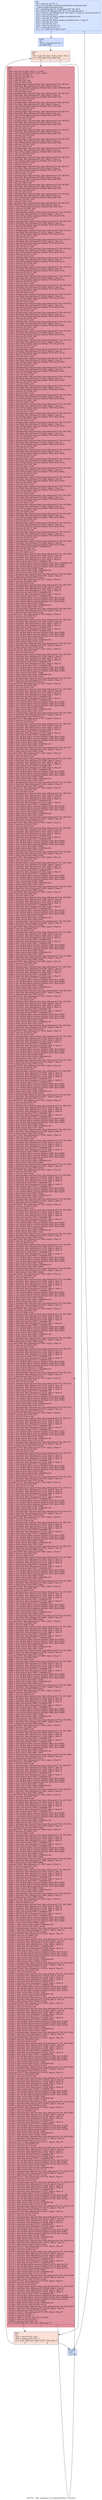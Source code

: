 digraph "CFG for '_Z26__diagonal_tr_bl_aggregatePfS_ii' function" {
	label="CFG for '_Z26__diagonal_tr_bl_aggregatePfS_ii' function";

	Node0x5f86410 [shape=record,color="#3d50c3ff", style=filled, fillcolor="#a1c0ff70",label="{%4:\l  %5 = add nsw i32 %3, -2\l  %6 = tail call align 4 dereferenceable(64) i8 addrspace(4)*\l... @llvm.amdgcn.dispatch.ptr()\l  %7 = getelementptr i8, i8 addrspace(4)* %6, i64 4\l  %8 = bitcast i8 addrspace(4)* %7 to i16 addrspace(4)*\l  %9 = load i16, i16 addrspace(4)* %8, align 4, !range !4, !invariant.load !5\l  %10 = zext i16 %9 to i32\l  %11 = tail call i32 @llvm.amdgcn.workgroup.id.x()\l  %12 = mul i32 %11, %10\l  %13 = tail call i32 @llvm.amdgcn.workitem.id.x(), !range !6\l  %14 = add i32 %13, %12\l  %15 = sub i32 %5, %14\l  %16 = mul nsw i32 %3, %2\l  %17 = icmp sgt i32 %15, -1\l  br i1 %17, label %18, label %1207\l|{<s0>T|<s1>F}}"];
	Node0x5f86410:s0 -> Node0x5f885d0;
	Node0x5f86410:s1 -> Node0x5f88660;
	Node0x5f885d0 [shape=record,color="#3d50c3ff", style=filled, fillcolor="#8fb1fe70",label="{%18:\l18:                                               \l  %19 = icmp sgt i32 %2, 1\l  br label %20\l}"];
	Node0x5f885d0 -> Node0x5f88860;
	Node0x5f88860 [shape=record,color="#3d50c3ff", style=filled, fillcolor="#f7b99e70",label="{%20:\l20:                                               \l  %21 = phi i32 [ %15, %18 ], [ %23, %22 ]\l  br i1 %19, label %25, label %22\l|{<s0>T|<s1>F}}"];
	Node0x5f88860:s0 -> Node0x5f88a90;
	Node0x5f88860:s1 -> Node0x5f88950;
	Node0x5f88950 [shape=record,color="#3d50c3ff", style=filled, fillcolor="#f7b99e70",label="{%22:\l22:                                               \l  %23 = sub i32 %21, %10\l  %24 = icmp sgt i32 %23, -1\l  br i1 %24, label %20, label %1207, !llvm.loop !7\l|{<s0>T|<s1>F}}"];
	Node0x5f88950:s0 -> Node0x5f88860;
	Node0x5f88950:s1 -> Node0x5f88660;
	Node0x5f88a90 [shape=record,color="#b70d28ff", style=filled, fillcolor="#b70d2870",label="{%25:\l25:                                               \l  %26 = phi i32 [ %1205, %25 ], [ 1, %20 ]\l  %27 = phi i32 [ %1204, %25 ], [ %21, %20 ]\l  %28 = add nsw i32 %26, -1\l  %29 = mul nsw i32 %28, %3\l  %30 = add i32 %27, 1\l  %31 = add i32 %30, %29\l  %32 = sext i32 %31 to i64\l  %33 = getelementptr inbounds float, float addrspace(1)* %0, i64 %32\l  %34 = load float, float addrspace(1)* %33, align 4, !tbaa !9\l  %35 = tail call float @llvm.minnum.f32(float %34, float 1.000000e+08)\l  %36 = add nsw i32 %31, %16\l  %37 = sext i32 %36 to i64\l  %38 = getelementptr inbounds float, float addrspace(1)* %0, i64 %37\l  %39 = load float, float addrspace(1)* %38, align 4, !tbaa !9\l  %40 = tail call float @llvm.minnum.f32(float %39, float %35)\l  %41 = add nsw i32 %36, %16\l  %42 = sext i32 %41 to i64\l  %43 = getelementptr inbounds float, float addrspace(1)* %0, i64 %42\l  %44 = load float, float addrspace(1)* %43, align 4, !tbaa !9\l  %45 = tail call float @llvm.minnum.f32(float %44, float %40)\l  %46 = add nsw i32 %41, %16\l  %47 = sext i32 %46 to i64\l  %48 = getelementptr inbounds float, float addrspace(1)* %0, i64 %47\l  %49 = load float, float addrspace(1)* %48, align 4, !tbaa !9\l  %50 = tail call float @llvm.minnum.f32(float %49, float %45)\l  %51 = add nsw i32 %46, %16\l  %52 = sext i32 %51 to i64\l  %53 = getelementptr inbounds float, float addrspace(1)* %0, i64 %52\l  %54 = load float, float addrspace(1)* %53, align 4, !tbaa !9\l  %55 = tail call float @llvm.minnum.f32(float %54, float %50)\l  %56 = add nsw i32 %51, %16\l  %57 = sext i32 %56 to i64\l  %58 = getelementptr inbounds float, float addrspace(1)* %0, i64 %57\l  %59 = load float, float addrspace(1)* %58, align 4, !tbaa !9\l  %60 = tail call float @llvm.minnum.f32(float %59, float %55)\l  %61 = add nsw i32 %56, %16\l  %62 = sext i32 %61 to i64\l  %63 = getelementptr inbounds float, float addrspace(1)* %0, i64 %62\l  %64 = load float, float addrspace(1)* %63, align 4, !tbaa !9\l  %65 = tail call float @llvm.minnum.f32(float %64, float %60)\l  %66 = add nsw i32 %61, %16\l  %67 = sext i32 %66 to i64\l  %68 = getelementptr inbounds float, float addrspace(1)* %0, i64 %67\l  %69 = load float, float addrspace(1)* %68, align 4, !tbaa !9\l  %70 = tail call float @llvm.minnum.f32(float %69, float %65)\l  %71 = add nsw i32 %66, %16\l  %72 = sext i32 %71 to i64\l  %73 = getelementptr inbounds float, float addrspace(1)* %0, i64 %72\l  %74 = load float, float addrspace(1)* %73, align 4, !tbaa !9\l  %75 = tail call float @llvm.minnum.f32(float %74, float %70)\l  %76 = add nsw i32 %71, %16\l  %77 = sext i32 %76 to i64\l  %78 = getelementptr inbounds float, float addrspace(1)* %0, i64 %77\l  %79 = load float, float addrspace(1)* %78, align 4, !tbaa !9\l  %80 = tail call float @llvm.minnum.f32(float %79, float %75)\l  %81 = add nsw i32 %76, %16\l  %82 = sext i32 %81 to i64\l  %83 = getelementptr inbounds float, float addrspace(1)* %0, i64 %82\l  %84 = load float, float addrspace(1)* %83, align 4, !tbaa !9\l  %85 = tail call float @llvm.minnum.f32(float %84, float %80)\l  %86 = add nsw i32 %81, %16\l  %87 = sext i32 %86 to i64\l  %88 = getelementptr inbounds float, float addrspace(1)* %0, i64 %87\l  %89 = load float, float addrspace(1)* %88, align 4, !tbaa !9\l  %90 = tail call float @llvm.minnum.f32(float %89, float %85)\l  %91 = add nsw i32 %86, %16\l  %92 = sext i32 %91 to i64\l  %93 = getelementptr inbounds float, float addrspace(1)* %0, i64 %92\l  %94 = load float, float addrspace(1)* %93, align 4, !tbaa !9\l  %95 = tail call float @llvm.minnum.f32(float %94, float %90)\l  %96 = add nsw i32 %91, %16\l  %97 = sext i32 %96 to i64\l  %98 = getelementptr inbounds float, float addrspace(1)* %0, i64 %97\l  %99 = load float, float addrspace(1)* %98, align 4, !tbaa !9\l  %100 = tail call float @llvm.minnum.f32(float %99, float %95)\l  %101 = add nsw i32 %96, %16\l  %102 = sext i32 %101 to i64\l  %103 = getelementptr inbounds float, float addrspace(1)* %0, i64 %102\l  %104 = load float, float addrspace(1)* %103, align 4, !tbaa !9\l  %105 = tail call float @llvm.minnum.f32(float %104, float %100)\l  %106 = add nsw i32 %101, %16\l  %107 = sext i32 %106 to i64\l  %108 = getelementptr inbounds float, float addrspace(1)* %0, i64 %107\l  %109 = load float, float addrspace(1)* %108, align 4, !tbaa !9\l  %110 = tail call float @llvm.minnum.f32(float %109, float %105)\l  %111 = add nsw i32 %106, %16\l  %112 = sext i32 %111 to i64\l  %113 = getelementptr inbounds float, float addrspace(1)* %0, i64 %112\l  %114 = load float, float addrspace(1)* %113, align 4, !tbaa !9\l  %115 = tail call float @llvm.minnum.f32(float %114, float %110)\l  %116 = add nsw i32 %111, %16\l  %117 = sext i32 %116 to i64\l  %118 = getelementptr inbounds float, float addrspace(1)* %0, i64 %117\l  %119 = load float, float addrspace(1)* %118, align 4, !tbaa !9\l  %120 = tail call float @llvm.minnum.f32(float %119, float %115)\l  %121 = add nsw i32 %116, %16\l  %122 = sext i32 %121 to i64\l  %123 = getelementptr inbounds float, float addrspace(1)* %0, i64 %122\l  %124 = load float, float addrspace(1)* %123, align 4, !tbaa !9\l  %125 = tail call float @llvm.minnum.f32(float %124, float %120)\l  %126 = add nsw i32 %121, %16\l  %127 = sext i32 %126 to i64\l  %128 = getelementptr inbounds float, float addrspace(1)* %0, i64 %127\l  %129 = load float, float addrspace(1)* %128, align 4, !tbaa !9\l  %130 = tail call float @llvm.minnum.f32(float %129, float %125)\l  %131 = add nsw i32 %126, %16\l  %132 = sext i32 %131 to i64\l  %133 = getelementptr inbounds float, float addrspace(1)* %0, i64 %132\l  %134 = load float, float addrspace(1)* %133, align 4, !tbaa !9\l  %135 = tail call float @llvm.minnum.f32(float %134, float %130)\l  %136 = add nsw i32 %131, %16\l  %137 = sext i32 %136 to i64\l  %138 = getelementptr inbounds float, float addrspace(1)* %0, i64 %137\l  %139 = load float, float addrspace(1)* %138, align 4, !tbaa !9\l  %140 = tail call float @llvm.minnum.f32(float %139, float %135)\l  %141 = add nsw i32 %136, %16\l  %142 = sext i32 %141 to i64\l  %143 = getelementptr inbounds float, float addrspace(1)* %0, i64 %142\l  %144 = load float, float addrspace(1)* %143, align 4, !tbaa !9\l  %145 = tail call float @llvm.minnum.f32(float %144, float %140)\l  %146 = add nsw i32 %141, %16\l  %147 = sext i32 %146 to i64\l  %148 = getelementptr inbounds float, float addrspace(1)* %0, i64 %147\l  %149 = load float, float addrspace(1)* %148, align 4, !tbaa !9\l  %150 = tail call float @llvm.minnum.f32(float %149, float %145)\l  %151 = add nsw i32 %146, %16\l  %152 = sext i32 %151 to i64\l  %153 = getelementptr inbounds float, float addrspace(1)* %0, i64 %152\l  %154 = load float, float addrspace(1)* %153, align 4, !tbaa !9\l  %155 = tail call float @llvm.minnum.f32(float %154, float %150)\l  %156 = add nsw i32 %151, %16\l  %157 = sext i32 %156 to i64\l  %158 = getelementptr inbounds float, float addrspace(1)* %0, i64 %157\l  %159 = load float, float addrspace(1)* %158, align 4, !tbaa !9\l  %160 = tail call float @llvm.minnum.f32(float %159, float %155)\l  %161 = add nsw i32 %156, %16\l  %162 = sext i32 %161 to i64\l  %163 = getelementptr inbounds float, float addrspace(1)* %0, i64 %162\l  %164 = load float, float addrspace(1)* %163, align 4, !tbaa !9\l  %165 = tail call float @llvm.minnum.f32(float %164, float %160)\l  %166 = add nsw i32 %161, %16\l  %167 = sext i32 %166 to i64\l  %168 = getelementptr inbounds float, float addrspace(1)* %0, i64 %167\l  %169 = load float, float addrspace(1)* %168, align 4, !tbaa !9\l  %170 = tail call float @llvm.minnum.f32(float %169, float %165)\l  %171 = add nsw i32 %166, %16\l  %172 = sext i32 %171 to i64\l  %173 = getelementptr inbounds float, float addrspace(1)* %0, i64 %172\l  %174 = load float, float addrspace(1)* %173, align 4, !tbaa !9\l  %175 = tail call float @llvm.minnum.f32(float %174, float %170)\l  %176 = add nsw i32 %171, %16\l  %177 = sext i32 %176 to i64\l  %178 = getelementptr inbounds float, float addrspace(1)* %0, i64 %177\l  %179 = load float, float addrspace(1)* %178, align 4, !tbaa !9\l  %180 = tail call float @llvm.minnum.f32(float %179, float %175)\l  %181 = add nsw i32 %176, %16\l  %182 = sext i32 %181 to i64\l  %183 = getelementptr inbounds float, float addrspace(1)* %0, i64 %182\l  %184 = load float, float addrspace(1)* %183, align 4, !tbaa !9\l  %185 = tail call float @llvm.minnum.f32(float %184, float %180)\l  %186 = add nsw i32 %181, %16\l  %187 = sext i32 %186 to i64\l  %188 = getelementptr inbounds float, float addrspace(1)* %0, i64 %187\l  %189 = load float, float addrspace(1)* %188, align 4, !tbaa !9\l  %190 = tail call float @llvm.minnum.f32(float %189, float %185)\l  %191 = add nsw i32 %186, %16\l  %192 = sext i32 %191 to i64\l  %193 = getelementptr inbounds float, float addrspace(1)* %0, i64 %192\l  %194 = load float, float addrspace(1)* %193, align 4, !tbaa !9\l  %195 = tail call float @llvm.minnum.f32(float %194, float %190)\l  %196 = add nsw i32 %191, %16\l  %197 = sext i32 %196 to i64\l  %198 = getelementptr inbounds float, float addrspace(1)* %0, i64 %197\l  %199 = load float, float addrspace(1)* %198, align 4, !tbaa !9\l  %200 = tail call float @llvm.minnum.f32(float %199, float %195)\l  %201 = add nsw i32 %196, %16\l  %202 = sext i32 %201 to i64\l  %203 = getelementptr inbounds float, float addrspace(1)* %0, i64 %202\l  %204 = load float, float addrspace(1)* %203, align 4, !tbaa !9\l  %205 = tail call float @llvm.minnum.f32(float %204, float %200)\l  %206 = add nsw i32 %201, %16\l  %207 = sext i32 %206 to i64\l  %208 = getelementptr inbounds float, float addrspace(1)* %0, i64 %207\l  %209 = load float, float addrspace(1)* %208, align 4, !tbaa !9\l  %210 = tail call float @llvm.minnum.f32(float %209, float %205)\l  %211 = add nsw i32 %206, %16\l  %212 = sext i32 %211 to i64\l  %213 = getelementptr inbounds float, float addrspace(1)* %0, i64 %212\l  %214 = load float, float addrspace(1)* %213, align 4, !tbaa !9\l  %215 = tail call float @llvm.minnum.f32(float %214, float %210)\l  %216 = add nsw i32 %211, %16\l  %217 = sext i32 %216 to i64\l  %218 = getelementptr inbounds float, float addrspace(1)* %0, i64 %217\l  %219 = load float, float addrspace(1)* %218, align 4, !tbaa !9\l  %220 = tail call float @llvm.minnum.f32(float %219, float %215)\l  %221 = add nsw i32 %216, %16\l  %222 = sext i32 %221 to i64\l  %223 = getelementptr inbounds float, float addrspace(1)* %0, i64 %222\l  %224 = load float, float addrspace(1)* %223, align 4, !tbaa !9\l  %225 = tail call float @llvm.minnum.f32(float %224, float %220)\l  %226 = add nsw i32 %221, %16\l  %227 = sext i32 %226 to i64\l  %228 = getelementptr inbounds float, float addrspace(1)* %0, i64 %227\l  %229 = load float, float addrspace(1)* %228, align 4, !tbaa !9\l  %230 = tail call float @llvm.minnum.f32(float %229, float %225)\l  %231 = add nsw i32 %226, %16\l  %232 = sext i32 %231 to i64\l  %233 = getelementptr inbounds float, float addrspace(1)* %0, i64 %232\l  %234 = load float, float addrspace(1)* %233, align 4, !tbaa !9\l  %235 = tail call float @llvm.minnum.f32(float %234, float %230)\l  %236 = add nsw i32 %231, %16\l  %237 = sext i32 %236 to i64\l  %238 = getelementptr inbounds float, float addrspace(1)* %0, i64 %237\l  %239 = load float, float addrspace(1)* %238, align 4, !tbaa !9\l  %240 = tail call float @llvm.minnum.f32(float %239, float %235)\l  %241 = add nsw i32 %236, %16\l  %242 = sext i32 %241 to i64\l  %243 = getelementptr inbounds float, float addrspace(1)* %0, i64 %242\l  %244 = load float, float addrspace(1)* %243, align 4, !tbaa !9\l  %245 = tail call float @llvm.minnum.f32(float %244, float %240)\l  %246 = add nsw i32 %241, %16\l  %247 = sext i32 %246 to i64\l  %248 = getelementptr inbounds float, float addrspace(1)* %0, i64 %247\l  %249 = load float, float addrspace(1)* %248, align 4, !tbaa !9\l  %250 = tail call float @llvm.minnum.f32(float %249, float %245)\l  %251 = add nsw i32 %246, %16\l  %252 = sext i32 %251 to i64\l  %253 = getelementptr inbounds float, float addrspace(1)* %0, i64 %252\l  %254 = load float, float addrspace(1)* %253, align 4, !tbaa !9\l  %255 = tail call float @llvm.minnum.f32(float %254, float %250)\l  %256 = add nsw i32 %251, %16\l  %257 = sext i32 %256 to i64\l  %258 = getelementptr inbounds float, float addrspace(1)* %0, i64 %257\l  %259 = load float, float addrspace(1)* %258, align 4, !tbaa !9\l  %260 = tail call float @llvm.minnum.f32(float %259, float %255)\l  %261 = add nsw i32 %256, %16\l  %262 = sext i32 %261 to i64\l  %263 = getelementptr inbounds float, float addrspace(1)* %0, i64 %262\l  %264 = load float, float addrspace(1)* %263, align 4, !tbaa !9\l  %265 = tail call float @llvm.minnum.f32(float %264, float %260)\l  %266 = add nsw i32 %261, %16\l  %267 = sext i32 %266 to i64\l  %268 = getelementptr inbounds float, float addrspace(1)* %0, i64 %267\l  %269 = load float, float addrspace(1)* %268, align 4, !tbaa !9\l  %270 = tail call float @llvm.minnum.f32(float %269, float %265)\l  %271 = add nsw i32 %266, %16\l  %272 = sext i32 %271 to i64\l  %273 = getelementptr inbounds float, float addrspace(1)* %0, i64 %272\l  %274 = load float, float addrspace(1)* %273, align 4, !tbaa !9\l  %275 = tail call float @llvm.minnum.f32(float %274, float %270)\l  %276 = add nsw i32 %271, %16\l  %277 = sext i32 %276 to i64\l  %278 = getelementptr inbounds float, float addrspace(1)* %0, i64 %277\l  %279 = load float, float addrspace(1)* %278, align 4, !tbaa !9\l  %280 = tail call float @llvm.minnum.f32(float %279, float %275)\l  %281 = add nsw i32 %276, %16\l  %282 = sext i32 %281 to i64\l  %283 = getelementptr inbounds float, float addrspace(1)* %0, i64 %282\l  %284 = load float, float addrspace(1)* %283, align 4, !tbaa !9\l  %285 = tail call float @llvm.minnum.f32(float %284, float %280)\l  %286 = fadd contract float %285, 9.000000e+04\l  %287 = mul nsw i32 %26, %3\l  %288 = add nsw i32 %287, %27\l  %289 = sext i32 %288 to i64\l  %290 = getelementptr inbounds float, float addrspace(1)* %1, i64 %289\l  %291 = load float, float addrspace(1)* %290, align 4, !tbaa !9\l  %292 = load float, float addrspace(1)* %33, align 4, !tbaa !9\l  %293 = load float, float addrspace(1)* %38, align 4, !tbaa !9\l  %294 = fadd contract float %293, 5.000000e+00\l  %295 = tail call float @llvm.minnum.f32(float %292, float 1.000000e+07)\l  %296 = tail call float @llvm.minnum.f32(float %294, float %286)\l  %297 = tail call float @llvm.minnum.f32(float %295, float %296)\l  %298 = fsub contract float %297, %286\l  %299 = fadd contract float %298, 9.000000e+04\l  %300 = fadd contract float %291, %299\l  %301 = getelementptr inbounds float, float addrspace(1)* %0, i64 %289\l  %302 = load float, float addrspace(1)* %301, align 4, !tbaa !9\l  %303 = fadd contract float %302, %300\l  store float %303, float addrspace(1)* %301, align 4, !tbaa !9\l  %304 = add nsw i32 %288, %16\l  %305 = sext i32 %304 to i64\l  %306 = getelementptr inbounds float, float addrspace(1)* %1, i64 %305\l  %307 = load float, float addrspace(1)* %306, align 4, !tbaa !9\l  %308 = load float, float addrspace(1)* %38, align 4, !tbaa !9\l  %309 = load float, float addrspace(1)* %33, align 4, !tbaa !9\l  %310 = fadd contract float %309, 5.000000e+00\l  %311 = load float, float addrspace(1)* %43, align 4, !tbaa !9\l  %312 = fadd contract float %311, 5.000000e+00\l  %313 = tail call float @llvm.minnum.f32(float %308, float %310)\l  %314 = tail call float @llvm.minnum.f32(float %312, float %286)\l  %315 = tail call float @llvm.minnum.f32(float %313, float %314)\l  %316 = fsub contract float %315, %286\l  %317 = fadd contract float %316, 9.000000e+04\l  %318 = fadd contract float %307, %317\l  %319 = getelementptr inbounds float, float addrspace(1)* %0, i64 %305\l  %320 = load float, float addrspace(1)* %319, align 4, !tbaa !9\l  %321 = fadd contract float %320, %318\l  store float %321, float addrspace(1)* %319, align 4, !tbaa !9\l  %322 = add nsw i32 %304, %16\l  %323 = sext i32 %322 to i64\l  %324 = getelementptr inbounds float, float addrspace(1)* %1, i64 %323\l  %325 = load float, float addrspace(1)* %324, align 4, !tbaa !9\l  %326 = load float, float addrspace(1)* %43, align 4, !tbaa !9\l  %327 = load float, float addrspace(1)* %38, align 4, !tbaa !9\l  %328 = fadd contract float %327, 5.000000e+00\l  %329 = load float, float addrspace(1)* %48, align 4, !tbaa !9\l  %330 = fadd contract float %329, 5.000000e+00\l  %331 = tail call float @llvm.minnum.f32(float %326, float %328)\l  %332 = tail call float @llvm.minnum.f32(float %330, float %286)\l  %333 = tail call float @llvm.minnum.f32(float %331, float %332)\l  %334 = fsub contract float %333, %286\l  %335 = fadd contract float %334, 9.000000e+04\l  %336 = fadd contract float %325, %335\l  %337 = getelementptr inbounds float, float addrspace(1)* %0, i64 %323\l  %338 = load float, float addrspace(1)* %337, align 4, !tbaa !9\l  %339 = fadd contract float %338, %336\l  store float %339, float addrspace(1)* %337, align 4, !tbaa !9\l  %340 = add nsw i32 %322, %16\l  %341 = sext i32 %340 to i64\l  %342 = getelementptr inbounds float, float addrspace(1)* %1, i64 %341\l  %343 = load float, float addrspace(1)* %342, align 4, !tbaa !9\l  %344 = load float, float addrspace(1)* %48, align 4, !tbaa !9\l  %345 = load float, float addrspace(1)* %43, align 4, !tbaa !9\l  %346 = fadd contract float %345, 5.000000e+00\l  %347 = load float, float addrspace(1)* %53, align 4, !tbaa !9\l  %348 = fadd contract float %347, 5.000000e+00\l  %349 = tail call float @llvm.minnum.f32(float %344, float %346)\l  %350 = tail call float @llvm.minnum.f32(float %348, float %286)\l  %351 = tail call float @llvm.minnum.f32(float %349, float %350)\l  %352 = fsub contract float %351, %286\l  %353 = fadd contract float %352, 9.000000e+04\l  %354 = fadd contract float %343, %353\l  %355 = getelementptr inbounds float, float addrspace(1)* %0, i64 %341\l  %356 = load float, float addrspace(1)* %355, align 4, !tbaa !9\l  %357 = fadd contract float %356, %354\l  store float %357, float addrspace(1)* %355, align 4, !tbaa !9\l  %358 = add nsw i32 %340, %16\l  %359 = sext i32 %358 to i64\l  %360 = getelementptr inbounds float, float addrspace(1)* %1, i64 %359\l  %361 = load float, float addrspace(1)* %360, align 4, !tbaa !9\l  %362 = load float, float addrspace(1)* %53, align 4, !tbaa !9\l  %363 = load float, float addrspace(1)* %48, align 4, !tbaa !9\l  %364 = fadd contract float %363, 5.000000e+00\l  %365 = load float, float addrspace(1)* %58, align 4, !tbaa !9\l  %366 = fadd contract float %365, 5.000000e+00\l  %367 = tail call float @llvm.minnum.f32(float %362, float %364)\l  %368 = tail call float @llvm.minnum.f32(float %366, float %286)\l  %369 = tail call float @llvm.minnum.f32(float %367, float %368)\l  %370 = fsub contract float %369, %286\l  %371 = fadd contract float %370, 9.000000e+04\l  %372 = fadd contract float %361, %371\l  %373 = getelementptr inbounds float, float addrspace(1)* %0, i64 %359\l  %374 = load float, float addrspace(1)* %373, align 4, !tbaa !9\l  %375 = fadd contract float %374, %372\l  store float %375, float addrspace(1)* %373, align 4, !tbaa !9\l  %376 = add nsw i32 %358, %16\l  %377 = sext i32 %376 to i64\l  %378 = getelementptr inbounds float, float addrspace(1)* %1, i64 %377\l  %379 = load float, float addrspace(1)* %378, align 4, !tbaa !9\l  %380 = load float, float addrspace(1)* %58, align 4, !tbaa !9\l  %381 = load float, float addrspace(1)* %53, align 4, !tbaa !9\l  %382 = fadd contract float %381, 5.000000e+00\l  %383 = load float, float addrspace(1)* %63, align 4, !tbaa !9\l  %384 = fadd contract float %383, 5.000000e+00\l  %385 = tail call float @llvm.minnum.f32(float %380, float %382)\l  %386 = tail call float @llvm.minnum.f32(float %384, float %286)\l  %387 = tail call float @llvm.minnum.f32(float %385, float %386)\l  %388 = fsub contract float %387, %286\l  %389 = fadd contract float %388, 9.000000e+04\l  %390 = fadd contract float %379, %389\l  %391 = getelementptr inbounds float, float addrspace(1)* %0, i64 %377\l  %392 = load float, float addrspace(1)* %391, align 4, !tbaa !9\l  %393 = fadd contract float %392, %390\l  store float %393, float addrspace(1)* %391, align 4, !tbaa !9\l  %394 = add nsw i32 %376, %16\l  %395 = sext i32 %394 to i64\l  %396 = getelementptr inbounds float, float addrspace(1)* %1, i64 %395\l  %397 = load float, float addrspace(1)* %396, align 4, !tbaa !9\l  %398 = load float, float addrspace(1)* %63, align 4, !tbaa !9\l  %399 = load float, float addrspace(1)* %58, align 4, !tbaa !9\l  %400 = fadd contract float %399, 5.000000e+00\l  %401 = load float, float addrspace(1)* %68, align 4, !tbaa !9\l  %402 = fadd contract float %401, 5.000000e+00\l  %403 = tail call float @llvm.minnum.f32(float %398, float %400)\l  %404 = tail call float @llvm.minnum.f32(float %402, float %286)\l  %405 = tail call float @llvm.minnum.f32(float %403, float %404)\l  %406 = fsub contract float %405, %286\l  %407 = fadd contract float %406, 9.000000e+04\l  %408 = fadd contract float %397, %407\l  %409 = getelementptr inbounds float, float addrspace(1)* %0, i64 %395\l  %410 = load float, float addrspace(1)* %409, align 4, !tbaa !9\l  %411 = fadd contract float %410, %408\l  store float %411, float addrspace(1)* %409, align 4, !tbaa !9\l  %412 = add nsw i32 %394, %16\l  %413 = sext i32 %412 to i64\l  %414 = getelementptr inbounds float, float addrspace(1)* %1, i64 %413\l  %415 = load float, float addrspace(1)* %414, align 4, !tbaa !9\l  %416 = load float, float addrspace(1)* %68, align 4, !tbaa !9\l  %417 = load float, float addrspace(1)* %63, align 4, !tbaa !9\l  %418 = fadd contract float %417, 5.000000e+00\l  %419 = load float, float addrspace(1)* %73, align 4, !tbaa !9\l  %420 = fadd contract float %419, 5.000000e+00\l  %421 = tail call float @llvm.minnum.f32(float %416, float %418)\l  %422 = tail call float @llvm.minnum.f32(float %420, float %286)\l  %423 = tail call float @llvm.minnum.f32(float %421, float %422)\l  %424 = fsub contract float %423, %286\l  %425 = fadd contract float %424, 9.000000e+04\l  %426 = fadd contract float %415, %425\l  %427 = getelementptr inbounds float, float addrspace(1)* %0, i64 %413\l  %428 = load float, float addrspace(1)* %427, align 4, !tbaa !9\l  %429 = fadd contract float %428, %426\l  store float %429, float addrspace(1)* %427, align 4, !tbaa !9\l  %430 = add nsw i32 %412, %16\l  %431 = sext i32 %430 to i64\l  %432 = getelementptr inbounds float, float addrspace(1)* %1, i64 %431\l  %433 = load float, float addrspace(1)* %432, align 4, !tbaa !9\l  %434 = load float, float addrspace(1)* %73, align 4, !tbaa !9\l  %435 = load float, float addrspace(1)* %68, align 4, !tbaa !9\l  %436 = fadd contract float %435, 5.000000e+00\l  %437 = load float, float addrspace(1)* %78, align 4, !tbaa !9\l  %438 = fadd contract float %437, 5.000000e+00\l  %439 = tail call float @llvm.minnum.f32(float %434, float %436)\l  %440 = tail call float @llvm.minnum.f32(float %438, float %286)\l  %441 = tail call float @llvm.minnum.f32(float %439, float %440)\l  %442 = fsub contract float %441, %286\l  %443 = fadd contract float %442, 9.000000e+04\l  %444 = fadd contract float %433, %443\l  %445 = getelementptr inbounds float, float addrspace(1)* %0, i64 %431\l  %446 = load float, float addrspace(1)* %445, align 4, !tbaa !9\l  %447 = fadd contract float %446, %444\l  store float %447, float addrspace(1)* %445, align 4, !tbaa !9\l  %448 = add nsw i32 %430, %16\l  %449 = sext i32 %448 to i64\l  %450 = getelementptr inbounds float, float addrspace(1)* %1, i64 %449\l  %451 = load float, float addrspace(1)* %450, align 4, !tbaa !9\l  %452 = load float, float addrspace(1)* %78, align 4, !tbaa !9\l  %453 = load float, float addrspace(1)* %73, align 4, !tbaa !9\l  %454 = fadd contract float %453, 5.000000e+00\l  %455 = load float, float addrspace(1)* %83, align 4, !tbaa !9\l  %456 = fadd contract float %455, 5.000000e+00\l  %457 = tail call float @llvm.minnum.f32(float %452, float %454)\l  %458 = tail call float @llvm.minnum.f32(float %456, float %286)\l  %459 = tail call float @llvm.minnum.f32(float %457, float %458)\l  %460 = fsub contract float %459, %286\l  %461 = fadd contract float %460, 9.000000e+04\l  %462 = fadd contract float %451, %461\l  %463 = getelementptr inbounds float, float addrspace(1)* %0, i64 %449\l  %464 = load float, float addrspace(1)* %463, align 4, !tbaa !9\l  %465 = fadd contract float %464, %462\l  store float %465, float addrspace(1)* %463, align 4, !tbaa !9\l  %466 = add nsw i32 %448, %16\l  %467 = sext i32 %466 to i64\l  %468 = getelementptr inbounds float, float addrspace(1)* %1, i64 %467\l  %469 = load float, float addrspace(1)* %468, align 4, !tbaa !9\l  %470 = load float, float addrspace(1)* %83, align 4, !tbaa !9\l  %471 = load float, float addrspace(1)* %78, align 4, !tbaa !9\l  %472 = fadd contract float %471, 5.000000e+00\l  %473 = load float, float addrspace(1)* %88, align 4, !tbaa !9\l  %474 = fadd contract float %473, 5.000000e+00\l  %475 = tail call float @llvm.minnum.f32(float %470, float %472)\l  %476 = tail call float @llvm.minnum.f32(float %474, float %286)\l  %477 = tail call float @llvm.minnum.f32(float %475, float %476)\l  %478 = fsub contract float %477, %286\l  %479 = fadd contract float %478, 9.000000e+04\l  %480 = fadd contract float %469, %479\l  %481 = getelementptr inbounds float, float addrspace(1)* %0, i64 %467\l  %482 = load float, float addrspace(1)* %481, align 4, !tbaa !9\l  %483 = fadd contract float %482, %480\l  store float %483, float addrspace(1)* %481, align 4, !tbaa !9\l  %484 = add nsw i32 %466, %16\l  %485 = sext i32 %484 to i64\l  %486 = getelementptr inbounds float, float addrspace(1)* %1, i64 %485\l  %487 = load float, float addrspace(1)* %486, align 4, !tbaa !9\l  %488 = load float, float addrspace(1)* %88, align 4, !tbaa !9\l  %489 = load float, float addrspace(1)* %83, align 4, !tbaa !9\l  %490 = fadd contract float %489, 5.000000e+00\l  %491 = load float, float addrspace(1)* %93, align 4, !tbaa !9\l  %492 = fadd contract float %491, 5.000000e+00\l  %493 = tail call float @llvm.minnum.f32(float %488, float %490)\l  %494 = tail call float @llvm.minnum.f32(float %492, float %286)\l  %495 = tail call float @llvm.minnum.f32(float %493, float %494)\l  %496 = fsub contract float %495, %286\l  %497 = fadd contract float %496, 9.000000e+04\l  %498 = fadd contract float %487, %497\l  %499 = getelementptr inbounds float, float addrspace(1)* %0, i64 %485\l  %500 = load float, float addrspace(1)* %499, align 4, !tbaa !9\l  %501 = fadd contract float %500, %498\l  store float %501, float addrspace(1)* %499, align 4, !tbaa !9\l  %502 = add nsw i32 %484, %16\l  %503 = sext i32 %502 to i64\l  %504 = getelementptr inbounds float, float addrspace(1)* %1, i64 %503\l  %505 = load float, float addrspace(1)* %504, align 4, !tbaa !9\l  %506 = load float, float addrspace(1)* %93, align 4, !tbaa !9\l  %507 = load float, float addrspace(1)* %88, align 4, !tbaa !9\l  %508 = fadd contract float %507, 5.000000e+00\l  %509 = load float, float addrspace(1)* %98, align 4, !tbaa !9\l  %510 = fadd contract float %509, 5.000000e+00\l  %511 = tail call float @llvm.minnum.f32(float %506, float %508)\l  %512 = tail call float @llvm.minnum.f32(float %510, float %286)\l  %513 = tail call float @llvm.minnum.f32(float %511, float %512)\l  %514 = fsub contract float %513, %286\l  %515 = fadd contract float %514, 9.000000e+04\l  %516 = fadd contract float %505, %515\l  %517 = getelementptr inbounds float, float addrspace(1)* %0, i64 %503\l  %518 = load float, float addrspace(1)* %517, align 4, !tbaa !9\l  %519 = fadd contract float %518, %516\l  store float %519, float addrspace(1)* %517, align 4, !tbaa !9\l  %520 = add nsw i32 %502, %16\l  %521 = sext i32 %520 to i64\l  %522 = getelementptr inbounds float, float addrspace(1)* %1, i64 %521\l  %523 = load float, float addrspace(1)* %522, align 4, !tbaa !9\l  %524 = load float, float addrspace(1)* %98, align 4, !tbaa !9\l  %525 = load float, float addrspace(1)* %93, align 4, !tbaa !9\l  %526 = fadd contract float %525, 5.000000e+00\l  %527 = load float, float addrspace(1)* %103, align 4, !tbaa !9\l  %528 = fadd contract float %527, 5.000000e+00\l  %529 = tail call float @llvm.minnum.f32(float %524, float %526)\l  %530 = tail call float @llvm.minnum.f32(float %528, float %286)\l  %531 = tail call float @llvm.minnum.f32(float %529, float %530)\l  %532 = fsub contract float %531, %286\l  %533 = fadd contract float %532, 9.000000e+04\l  %534 = fadd contract float %523, %533\l  %535 = getelementptr inbounds float, float addrspace(1)* %0, i64 %521\l  %536 = load float, float addrspace(1)* %535, align 4, !tbaa !9\l  %537 = fadd contract float %536, %534\l  store float %537, float addrspace(1)* %535, align 4, !tbaa !9\l  %538 = add nsw i32 %520, %16\l  %539 = sext i32 %538 to i64\l  %540 = getelementptr inbounds float, float addrspace(1)* %1, i64 %539\l  %541 = load float, float addrspace(1)* %540, align 4, !tbaa !9\l  %542 = load float, float addrspace(1)* %103, align 4, !tbaa !9\l  %543 = load float, float addrspace(1)* %98, align 4, !tbaa !9\l  %544 = fadd contract float %543, 5.000000e+00\l  %545 = load float, float addrspace(1)* %108, align 4, !tbaa !9\l  %546 = fadd contract float %545, 5.000000e+00\l  %547 = tail call float @llvm.minnum.f32(float %542, float %544)\l  %548 = tail call float @llvm.minnum.f32(float %546, float %286)\l  %549 = tail call float @llvm.minnum.f32(float %547, float %548)\l  %550 = fsub contract float %549, %286\l  %551 = fadd contract float %550, 9.000000e+04\l  %552 = fadd contract float %541, %551\l  %553 = getelementptr inbounds float, float addrspace(1)* %0, i64 %539\l  %554 = load float, float addrspace(1)* %553, align 4, !tbaa !9\l  %555 = fadd contract float %554, %552\l  store float %555, float addrspace(1)* %553, align 4, !tbaa !9\l  %556 = add nsw i32 %538, %16\l  %557 = sext i32 %556 to i64\l  %558 = getelementptr inbounds float, float addrspace(1)* %1, i64 %557\l  %559 = load float, float addrspace(1)* %558, align 4, !tbaa !9\l  %560 = load float, float addrspace(1)* %108, align 4, !tbaa !9\l  %561 = load float, float addrspace(1)* %103, align 4, !tbaa !9\l  %562 = fadd contract float %561, 5.000000e+00\l  %563 = load float, float addrspace(1)* %113, align 4, !tbaa !9\l  %564 = fadd contract float %563, 5.000000e+00\l  %565 = tail call float @llvm.minnum.f32(float %560, float %562)\l  %566 = tail call float @llvm.minnum.f32(float %564, float %286)\l  %567 = tail call float @llvm.minnum.f32(float %565, float %566)\l  %568 = fsub contract float %567, %286\l  %569 = fadd contract float %568, 9.000000e+04\l  %570 = fadd contract float %559, %569\l  %571 = getelementptr inbounds float, float addrspace(1)* %0, i64 %557\l  %572 = load float, float addrspace(1)* %571, align 4, !tbaa !9\l  %573 = fadd contract float %572, %570\l  store float %573, float addrspace(1)* %571, align 4, !tbaa !9\l  %574 = add nsw i32 %556, %16\l  %575 = sext i32 %574 to i64\l  %576 = getelementptr inbounds float, float addrspace(1)* %1, i64 %575\l  %577 = load float, float addrspace(1)* %576, align 4, !tbaa !9\l  %578 = load float, float addrspace(1)* %113, align 4, !tbaa !9\l  %579 = load float, float addrspace(1)* %108, align 4, !tbaa !9\l  %580 = fadd contract float %579, 5.000000e+00\l  %581 = load float, float addrspace(1)* %118, align 4, !tbaa !9\l  %582 = fadd contract float %581, 5.000000e+00\l  %583 = tail call float @llvm.minnum.f32(float %578, float %580)\l  %584 = tail call float @llvm.minnum.f32(float %582, float %286)\l  %585 = tail call float @llvm.minnum.f32(float %583, float %584)\l  %586 = fsub contract float %585, %286\l  %587 = fadd contract float %586, 9.000000e+04\l  %588 = fadd contract float %577, %587\l  %589 = getelementptr inbounds float, float addrspace(1)* %0, i64 %575\l  %590 = load float, float addrspace(1)* %589, align 4, !tbaa !9\l  %591 = fadd contract float %590, %588\l  store float %591, float addrspace(1)* %589, align 4, !tbaa !9\l  %592 = add nsw i32 %574, %16\l  %593 = sext i32 %592 to i64\l  %594 = getelementptr inbounds float, float addrspace(1)* %1, i64 %593\l  %595 = load float, float addrspace(1)* %594, align 4, !tbaa !9\l  %596 = load float, float addrspace(1)* %118, align 4, !tbaa !9\l  %597 = load float, float addrspace(1)* %113, align 4, !tbaa !9\l  %598 = fadd contract float %597, 5.000000e+00\l  %599 = load float, float addrspace(1)* %123, align 4, !tbaa !9\l  %600 = fadd contract float %599, 5.000000e+00\l  %601 = tail call float @llvm.minnum.f32(float %596, float %598)\l  %602 = tail call float @llvm.minnum.f32(float %600, float %286)\l  %603 = tail call float @llvm.minnum.f32(float %601, float %602)\l  %604 = fsub contract float %603, %286\l  %605 = fadd contract float %604, 9.000000e+04\l  %606 = fadd contract float %595, %605\l  %607 = getelementptr inbounds float, float addrspace(1)* %0, i64 %593\l  %608 = load float, float addrspace(1)* %607, align 4, !tbaa !9\l  %609 = fadd contract float %608, %606\l  store float %609, float addrspace(1)* %607, align 4, !tbaa !9\l  %610 = add nsw i32 %592, %16\l  %611 = sext i32 %610 to i64\l  %612 = getelementptr inbounds float, float addrspace(1)* %1, i64 %611\l  %613 = load float, float addrspace(1)* %612, align 4, !tbaa !9\l  %614 = load float, float addrspace(1)* %123, align 4, !tbaa !9\l  %615 = load float, float addrspace(1)* %118, align 4, !tbaa !9\l  %616 = fadd contract float %615, 5.000000e+00\l  %617 = load float, float addrspace(1)* %128, align 4, !tbaa !9\l  %618 = fadd contract float %617, 5.000000e+00\l  %619 = tail call float @llvm.minnum.f32(float %614, float %616)\l  %620 = tail call float @llvm.minnum.f32(float %618, float %286)\l  %621 = tail call float @llvm.minnum.f32(float %619, float %620)\l  %622 = fsub contract float %621, %286\l  %623 = fadd contract float %622, 9.000000e+04\l  %624 = fadd contract float %613, %623\l  %625 = getelementptr inbounds float, float addrspace(1)* %0, i64 %611\l  %626 = load float, float addrspace(1)* %625, align 4, !tbaa !9\l  %627 = fadd contract float %626, %624\l  store float %627, float addrspace(1)* %625, align 4, !tbaa !9\l  %628 = add nsw i32 %610, %16\l  %629 = sext i32 %628 to i64\l  %630 = getelementptr inbounds float, float addrspace(1)* %1, i64 %629\l  %631 = load float, float addrspace(1)* %630, align 4, !tbaa !9\l  %632 = load float, float addrspace(1)* %128, align 4, !tbaa !9\l  %633 = load float, float addrspace(1)* %123, align 4, !tbaa !9\l  %634 = fadd contract float %633, 5.000000e+00\l  %635 = load float, float addrspace(1)* %133, align 4, !tbaa !9\l  %636 = fadd contract float %635, 5.000000e+00\l  %637 = tail call float @llvm.minnum.f32(float %632, float %634)\l  %638 = tail call float @llvm.minnum.f32(float %636, float %286)\l  %639 = tail call float @llvm.minnum.f32(float %637, float %638)\l  %640 = fsub contract float %639, %286\l  %641 = fadd contract float %640, 9.000000e+04\l  %642 = fadd contract float %631, %641\l  %643 = getelementptr inbounds float, float addrspace(1)* %0, i64 %629\l  %644 = load float, float addrspace(1)* %643, align 4, !tbaa !9\l  %645 = fadd contract float %644, %642\l  store float %645, float addrspace(1)* %643, align 4, !tbaa !9\l  %646 = add nsw i32 %628, %16\l  %647 = sext i32 %646 to i64\l  %648 = getelementptr inbounds float, float addrspace(1)* %1, i64 %647\l  %649 = load float, float addrspace(1)* %648, align 4, !tbaa !9\l  %650 = load float, float addrspace(1)* %133, align 4, !tbaa !9\l  %651 = load float, float addrspace(1)* %128, align 4, !tbaa !9\l  %652 = fadd contract float %651, 5.000000e+00\l  %653 = load float, float addrspace(1)* %138, align 4, !tbaa !9\l  %654 = fadd contract float %653, 5.000000e+00\l  %655 = tail call float @llvm.minnum.f32(float %650, float %652)\l  %656 = tail call float @llvm.minnum.f32(float %654, float %286)\l  %657 = tail call float @llvm.minnum.f32(float %655, float %656)\l  %658 = fsub contract float %657, %286\l  %659 = fadd contract float %658, 9.000000e+04\l  %660 = fadd contract float %649, %659\l  %661 = getelementptr inbounds float, float addrspace(1)* %0, i64 %647\l  %662 = load float, float addrspace(1)* %661, align 4, !tbaa !9\l  %663 = fadd contract float %662, %660\l  store float %663, float addrspace(1)* %661, align 4, !tbaa !9\l  %664 = add nsw i32 %646, %16\l  %665 = sext i32 %664 to i64\l  %666 = getelementptr inbounds float, float addrspace(1)* %1, i64 %665\l  %667 = load float, float addrspace(1)* %666, align 4, !tbaa !9\l  %668 = load float, float addrspace(1)* %138, align 4, !tbaa !9\l  %669 = load float, float addrspace(1)* %133, align 4, !tbaa !9\l  %670 = fadd contract float %669, 5.000000e+00\l  %671 = load float, float addrspace(1)* %143, align 4, !tbaa !9\l  %672 = fadd contract float %671, 5.000000e+00\l  %673 = tail call float @llvm.minnum.f32(float %668, float %670)\l  %674 = tail call float @llvm.minnum.f32(float %672, float %286)\l  %675 = tail call float @llvm.minnum.f32(float %673, float %674)\l  %676 = fsub contract float %675, %286\l  %677 = fadd contract float %676, 9.000000e+04\l  %678 = fadd contract float %667, %677\l  %679 = getelementptr inbounds float, float addrspace(1)* %0, i64 %665\l  %680 = load float, float addrspace(1)* %679, align 4, !tbaa !9\l  %681 = fadd contract float %680, %678\l  store float %681, float addrspace(1)* %679, align 4, !tbaa !9\l  %682 = add nsw i32 %664, %16\l  %683 = sext i32 %682 to i64\l  %684 = getelementptr inbounds float, float addrspace(1)* %1, i64 %683\l  %685 = load float, float addrspace(1)* %684, align 4, !tbaa !9\l  %686 = load float, float addrspace(1)* %143, align 4, !tbaa !9\l  %687 = load float, float addrspace(1)* %138, align 4, !tbaa !9\l  %688 = fadd contract float %687, 5.000000e+00\l  %689 = load float, float addrspace(1)* %148, align 4, !tbaa !9\l  %690 = fadd contract float %689, 5.000000e+00\l  %691 = tail call float @llvm.minnum.f32(float %686, float %688)\l  %692 = tail call float @llvm.minnum.f32(float %690, float %286)\l  %693 = tail call float @llvm.minnum.f32(float %691, float %692)\l  %694 = fsub contract float %693, %286\l  %695 = fadd contract float %694, 9.000000e+04\l  %696 = fadd contract float %685, %695\l  %697 = getelementptr inbounds float, float addrspace(1)* %0, i64 %683\l  %698 = load float, float addrspace(1)* %697, align 4, !tbaa !9\l  %699 = fadd contract float %698, %696\l  store float %699, float addrspace(1)* %697, align 4, !tbaa !9\l  %700 = add nsw i32 %682, %16\l  %701 = sext i32 %700 to i64\l  %702 = getelementptr inbounds float, float addrspace(1)* %1, i64 %701\l  %703 = load float, float addrspace(1)* %702, align 4, !tbaa !9\l  %704 = load float, float addrspace(1)* %148, align 4, !tbaa !9\l  %705 = load float, float addrspace(1)* %143, align 4, !tbaa !9\l  %706 = fadd contract float %705, 5.000000e+00\l  %707 = load float, float addrspace(1)* %153, align 4, !tbaa !9\l  %708 = fadd contract float %707, 5.000000e+00\l  %709 = tail call float @llvm.minnum.f32(float %704, float %706)\l  %710 = tail call float @llvm.minnum.f32(float %708, float %286)\l  %711 = tail call float @llvm.minnum.f32(float %709, float %710)\l  %712 = fsub contract float %711, %286\l  %713 = fadd contract float %712, 9.000000e+04\l  %714 = fadd contract float %703, %713\l  %715 = getelementptr inbounds float, float addrspace(1)* %0, i64 %701\l  %716 = load float, float addrspace(1)* %715, align 4, !tbaa !9\l  %717 = fadd contract float %716, %714\l  store float %717, float addrspace(1)* %715, align 4, !tbaa !9\l  %718 = add nsw i32 %700, %16\l  %719 = sext i32 %718 to i64\l  %720 = getelementptr inbounds float, float addrspace(1)* %1, i64 %719\l  %721 = load float, float addrspace(1)* %720, align 4, !tbaa !9\l  %722 = load float, float addrspace(1)* %153, align 4, !tbaa !9\l  %723 = load float, float addrspace(1)* %148, align 4, !tbaa !9\l  %724 = fadd contract float %723, 5.000000e+00\l  %725 = load float, float addrspace(1)* %158, align 4, !tbaa !9\l  %726 = fadd contract float %725, 5.000000e+00\l  %727 = tail call float @llvm.minnum.f32(float %722, float %724)\l  %728 = tail call float @llvm.minnum.f32(float %726, float %286)\l  %729 = tail call float @llvm.minnum.f32(float %727, float %728)\l  %730 = fsub contract float %729, %286\l  %731 = fadd contract float %730, 9.000000e+04\l  %732 = fadd contract float %721, %731\l  %733 = getelementptr inbounds float, float addrspace(1)* %0, i64 %719\l  %734 = load float, float addrspace(1)* %733, align 4, !tbaa !9\l  %735 = fadd contract float %734, %732\l  store float %735, float addrspace(1)* %733, align 4, !tbaa !9\l  %736 = add nsw i32 %718, %16\l  %737 = sext i32 %736 to i64\l  %738 = getelementptr inbounds float, float addrspace(1)* %1, i64 %737\l  %739 = load float, float addrspace(1)* %738, align 4, !tbaa !9\l  %740 = load float, float addrspace(1)* %158, align 4, !tbaa !9\l  %741 = load float, float addrspace(1)* %153, align 4, !tbaa !9\l  %742 = fadd contract float %741, 5.000000e+00\l  %743 = load float, float addrspace(1)* %163, align 4, !tbaa !9\l  %744 = fadd contract float %743, 5.000000e+00\l  %745 = tail call float @llvm.minnum.f32(float %740, float %742)\l  %746 = tail call float @llvm.minnum.f32(float %744, float %286)\l  %747 = tail call float @llvm.minnum.f32(float %745, float %746)\l  %748 = fsub contract float %747, %286\l  %749 = fadd contract float %748, 9.000000e+04\l  %750 = fadd contract float %739, %749\l  %751 = getelementptr inbounds float, float addrspace(1)* %0, i64 %737\l  %752 = load float, float addrspace(1)* %751, align 4, !tbaa !9\l  %753 = fadd contract float %752, %750\l  store float %753, float addrspace(1)* %751, align 4, !tbaa !9\l  %754 = add nsw i32 %736, %16\l  %755 = sext i32 %754 to i64\l  %756 = getelementptr inbounds float, float addrspace(1)* %1, i64 %755\l  %757 = load float, float addrspace(1)* %756, align 4, !tbaa !9\l  %758 = load float, float addrspace(1)* %163, align 4, !tbaa !9\l  %759 = load float, float addrspace(1)* %158, align 4, !tbaa !9\l  %760 = fadd contract float %759, 5.000000e+00\l  %761 = load float, float addrspace(1)* %168, align 4, !tbaa !9\l  %762 = fadd contract float %761, 5.000000e+00\l  %763 = tail call float @llvm.minnum.f32(float %758, float %760)\l  %764 = tail call float @llvm.minnum.f32(float %762, float %286)\l  %765 = tail call float @llvm.minnum.f32(float %763, float %764)\l  %766 = fsub contract float %765, %286\l  %767 = fadd contract float %766, 9.000000e+04\l  %768 = fadd contract float %757, %767\l  %769 = getelementptr inbounds float, float addrspace(1)* %0, i64 %755\l  %770 = load float, float addrspace(1)* %769, align 4, !tbaa !9\l  %771 = fadd contract float %770, %768\l  store float %771, float addrspace(1)* %769, align 4, !tbaa !9\l  %772 = add nsw i32 %754, %16\l  %773 = sext i32 %772 to i64\l  %774 = getelementptr inbounds float, float addrspace(1)* %1, i64 %773\l  %775 = load float, float addrspace(1)* %774, align 4, !tbaa !9\l  %776 = load float, float addrspace(1)* %168, align 4, !tbaa !9\l  %777 = load float, float addrspace(1)* %163, align 4, !tbaa !9\l  %778 = fadd contract float %777, 5.000000e+00\l  %779 = load float, float addrspace(1)* %173, align 4, !tbaa !9\l  %780 = fadd contract float %779, 5.000000e+00\l  %781 = tail call float @llvm.minnum.f32(float %776, float %778)\l  %782 = tail call float @llvm.minnum.f32(float %780, float %286)\l  %783 = tail call float @llvm.minnum.f32(float %781, float %782)\l  %784 = fsub contract float %783, %286\l  %785 = fadd contract float %784, 9.000000e+04\l  %786 = fadd contract float %775, %785\l  %787 = getelementptr inbounds float, float addrspace(1)* %0, i64 %773\l  %788 = load float, float addrspace(1)* %787, align 4, !tbaa !9\l  %789 = fadd contract float %788, %786\l  store float %789, float addrspace(1)* %787, align 4, !tbaa !9\l  %790 = add nsw i32 %772, %16\l  %791 = sext i32 %790 to i64\l  %792 = getelementptr inbounds float, float addrspace(1)* %1, i64 %791\l  %793 = load float, float addrspace(1)* %792, align 4, !tbaa !9\l  %794 = load float, float addrspace(1)* %173, align 4, !tbaa !9\l  %795 = load float, float addrspace(1)* %168, align 4, !tbaa !9\l  %796 = fadd contract float %795, 5.000000e+00\l  %797 = load float, float addrspace(1)* %178, align 4, !tbaa !9\l  %798 = fadd contract float %797, 5.000000e+00\l  %799 = tail call float @llvm.minnum.f32(float %794, float %796)\l  %800 = tail call float @llvm.minnum.f32(float %798, float %286)\l  %801 = tail call float @llvm.minnum.f32(float %799, float %800)\l  %802 = fsub contract float %801, %286\l  %803 = fadd contract float %802, 9.000000e+04\l  %804 = fadd contract float %793, %803\l  %805 = getelementptr inbounds float, float addrspace(1)* %0, i64 %791\l  %806 = load float, float addrspace(1)* %805, align 4, !tbaa !9\l  %807 = fadd contract float %806, %804\l  store float %807, float addrspace(1)* %805, align 4, !tbaa !9\l  %808 = add nsw i32 %790, %16\l  %809 = sext i32 %808 to i64\l  %810 = getelementptr inbounds float, float addrspace(1)* %1, i64 %809\l  %811 = load float, float addrspace(1)* %810, align 4, !tbaa !9\l  %812 = load float, float addrspace(1)* %178, align 4, !tbaa !9\l  %813 = load float, float addrspace(1)* %173, align 4, !tbaa !9\l  %814 = fadd contract float %813, 5.000000e+00\l  %815 = load float, float addrspace(1)* %183, align 4, !tbaa !9\l  %816 = fadd contract float %815, 5.000000e+00\l  %817 = tail call float @llvm.minnum.f32(float %812, float %814)\l  %818 = tail call float @llvm.minnum.f32(float %816, float %286)\l  %819 = tail call float @llvm.minnum.f32(float %817, float %818)\l  %820 = fsub contract float %819, %286\l  %821 = fadd contract float %820, 9.000000e+04\l  %822 = fadd contract float %811, %821\l  %823 = getelementptr inbounds float, float addrspace(1)* %0, i64 %809\l  %824 = load float, float addrspace(1)* %823, align 4, !tbaa !9\l  %825 = fadd contract float %824, %822\l  store float %825, float addrspace(1)* %823, align 4, !tbaa !9\l  %826 = add nsw i32 %808, %16\l  %827 = sext i32 %826 to i64\l  %828 = getelementptr inbounds float, float addrspace(1)* %1, i64 %827\l  %829 = load float, float addrspace(1)* %828, align 4, !tbaa !9\l  %830 = load float, float addrspace(1)* %183, align 4, !tbaa !9\l  %831 = load float, float addrspace(1)* %178, align 4, !tbaa !9\l  %832 = fadd contract float %831, 5.000000e+00\l  %833 = load float, float addrspace(1)* %188, align 4, !tbaa !9\l  %834 = fadd contract float %833, 5.000000e+00\l  %835 = tail call float @llvm.minnum.f32(float %830, float %832)\l  %836 = tail call float @llvm.minnum.f32(float %834, float %286)\l  %837 = tail call float @llvm.minnum.f32(float %835, float %836)\l  %838 = fsub contract float %837, %286\l  %839 = fadd contract float %838, 9.000000e+04\l  %840 = fadd contract float %829, %839\l  %841 = getelementptr inbounds float, float addrspace(1)* %0, i64 %827\l  %842 = load float, float addrspace(1)* %841, align 4, !tbaa !9\l  %843 = fadd contract float %842, %840\l  store float %843, float addrspace(1)* %841, align 4, !tbaa !9\l  %844 = add nsw i32 %826, %16\l  %845 = sext i32 %844 to i64\l  %846 = getelementptr inbounds float, float addrspace(1)* %1, i64 %845\l  %847 = load float, float addrspace(1)* %846, align 4, !tbaa !9\l  %848 = load float, float addrspace(1)* %188, align 4, !tbaa !9\l  %849 = load float, float addrspace(1)* %183, align 4, !tbaa !9\l  %850 = fadd contract float %849, 5.000000e+00\l  %851 = load float, float addrspace(1)* %193, align 4, !tbaa !9\l  %852 = fadd contract float %851, 5.000000e+00\l  %853 = tail call float @llvm.minnum.f32(float %848, float %850)\l  %854 = tail call float @llvm.minnum.f32(float %852, float %286)\l  %855 = tail call float @llvm.minnum.f32(float %853, float %854)\l  %856 = fsub contract float %855, %286\l  %857 = fadd contract float %856, 9.000000e+04\l  %858 = fadd contract float %847, %857\l  %859 = getelementptr inbounds float, float addrspace(1)* %0, i64 %845\l  %860 = load float, float addrspace(1)* %859, align 4, !tbaa !9\l  %861 = fadd contract float %860, %858\l  store float %861, float addrspace(1)* %859, align 4, !tbaa !9\l  %862 = add nsw i32 %844, %16\l  %863 = sext i32 %862 to i64\l  %864 = getelementptr inbounds float, float addrspace(1)* %1, i64 %863\l  %865 = load float, float addrspace(1)* %864, align 4, !tbaa !9\l  %866 = load float, float addrspace(1)* %193, align 4, !tbaa !9\l  %867 = load float, float addrspace(1)* %188, align 4, !tbaa !9\l  %868 = fadd contract float %867, 5.000000e+00\l  %869 = load float, float addrspace(1)* %198, align 4, !tbaa !9\l  %870 = fadd contract float %869, 5.000000e+00\l  %871 = tail call float @llvm.minnum.f32(float %866, float %868)\l  %872 = tail call float @llvm.minnum.f32(float %870, float %286)\l  %873 = tail call float @llvm.minnum.f32(float %871, float %872)\l  %874 = fsub contract float %873, %286\l  %875 = fadd contract float %874, 9.000000e+04\l  %876 = fadd contract float %865, %875\l  %877 = getelementptr inbounds float, float addrspace(1)* %0, i64 %863\l  %878 = load float, float addrspace(1)* %877, align 4, !tbaa !9\l  %879 = fadd contract float %878, %876\l  store float %879, float addrspace(1)* %877, align 4, !tbaa !9\l  %880 = add nsw i32 %862, %16\l  %881 = sext i32 %880 to i64\l  %882 = getelementptr inbounds float, float addrspace(1)* %1, i64 %881\l  %883 = load float, float addrspace(1)* %882, align 4, !tbaa !9\l  %884 = load float, float addrspace(1)* %198, align 4, !tbaa !9\l  %885 = load float, float addrspace(1)* %193, align 4, !tbaa !9\l  %886 = fadd contract float %885, 5.000000e+00\l  %887 = load float, float addrspace(1)* %203, align 4, !tbaa !9\l  %888 = fadd contract float %887, 5.000000e+00\l  %889 = tail call float @llvm.minnum.f32(float %884, float %886)\l  %890 = tail call float @llvm.minnum.f32(float %888, float %286)\l  %891 = tail call float @llvm.minnum.f32(float %889, float %890)\l  %892 = fsub contract float %891, %286\l  %893 = fadd contract float %892, 9.000000e+04\l  %894 = fadd contract float %883, %893\l  %895 = getelementptr inbounds float, float addrspace(1)* %0, i64 %881\l  %896 = load float, float addrspace(1)* %895, align 4, !tbaa !9\l  %897 = fadd contract float %896, %894\l  store float %897, float addrspace(1)* %895, align 4, !tbaa !9\l  %898 = add nsw i32 %880, %16\l  %899 = sext i32 %898 to i64\l  %900 = getelementptr inbounds float, float addrspace(1)* %1, i64 %899\l  %901 = load float, float addrspace(1)* %900, align 4, !tbaa !9\l  %902 = load float, float addrspace(1)* %203, align 4, !tbaa !9\l  %903 = load float, float addrspace(1)* %198, align 4, !tbaa !9\l  %904 = fadd contract float %903, 5.000000e+00\l  %905 = load float, float addrspace(1)* %208, align 4, !tbaa !9\l  %906 = fadd contract float %905, 5.000000e+00\l  %907 = tail call float @llvm.minnum.f32(float %902, float %904)\l  %908 = tail call float @llvm.minnum.f32(float %906, float %286)\l  %909 = tail call float @llvm.minnum.f32(float %907, float %908)\l  %910 = fsub contract float %909, %286\l  %911 = fadd contract float %910, 9.000000e+04\l  %912 = fadd contract float %901, %911\l  %913 = getelementptr inbounds float, float addrspace(1)* %0, i64 %899\l  %914 = load float, float addrspace(1)* %913, align 4, !tbaa !9\l  %915 = fadd contract float %914, %912\l  store float %915, float addrspace(1)* %913, align 4, !tbaa !9\l  %916 = add nsw i32 %898, %16\l  %917 = sext i32 %916 to i64\l  %918 = getelementptr inbounds float, float addrspace(1)* %1, i64 %917\l  %919 = load float, float addrspace(1)* %918, align 4, !tbaa !9\l  %920 = load float, float addrspace(1)* %208, align 4, !tbaa !9\l  %921 = load float, float addrspace(1)* %203, align 4, !tbaa !9\l  %922 = fadd contract float %921, 5.000000e+00\l  %923 = load float, float addrspace(1)* %213, align 4, !tbaa !9\l  %924 = fadd contract float %923, 5.000000e+00\l  %925 = tail call float @llvm.minnum.f32(float %920, float %922)\l  %926 = tail call float @llvm.minnum.f32(float %924, float %286)\l  %927 = tail call float @llvm.minnum.f32(float %925, float %926)\l  %928 = fsub contract float %927, %286\l  %929 = fadd contract float %928, 9.000000e+04\l  %930 = fadd contract float %919, %929\l  %931 = getelementptr inbounds float, float addrspace(1)* %0, i64 %917\l  %932 = load float, float addrspace(1)* %931, align 4, !tbaa !9\l  %933 = fadd contract float %932, %930\l  store float %933, float addrspace(1)* %931, align 4, !tbaa !9\l  %934 = add nsw i32 %916, %16\l  %935 = sext i32 %934 to i64\l  %936 = getelementptr inbounds float, float addrspace(1)* %1, i64 %935\l  %937 = load float, float addrspace(1)* %936, align 4, !tbaa !9\l  %938 = load float, float addrspace(1)* %213, align 4, !tbaa !9\l  %939 = load float, float addrspace(1)* %208, align 4, !tbaa !9\l  %940 = fadd contract float %939, 5.000000e+00\l  %941 = load float, float addrspace(1)* %218, align 4, !tbaa !9\l  %942 = fadd contract float %941, 5.000000e+00\l  %943 = tail call float @llvm.minnum.f32(float %938, float %940)\l  %944 = tail call float @llvm.minnum.f32(float %942, float %286)\l  %945 = tail call float @llvm.minnum.f32(float %943, float %944)\l  %946 = fsub contract float %945, %286\l  %947 = fadd contract float %946, 9.000000e+04\l  %948 = fadd contract float %937, %947\l  %949 = getelementptr inbounds float, float addrspace(1)* %0, i64 %935\l  %950 = load float, float addrspace(1)* %949, align 4, !tbaa !9\l  %951 = fadd contract float %950, %948\l  store float %951, float addrspace(1)* %949, align 4, !tbaa !9\l  %952 = add nsw i32 %934, %16\l  %953 = sext i32 %952 to i64\l  %954 = getelementptr inbounds float, float addrspace(1)* %1, i64 %953\l  %955 = load float, float addrspace(1)* %954, align 4, !tbaa !9\l  %956 = load float, float addrspace(1)* %218, align 4, !tbaa !9\l  %957 = load float, float addrspace(1)* %213, align 4, !tbaa !9\l  %958 = fadd contract float %957, 5.000000e+00\l  %959 = load float, float addrspace(1)* %223, align 4, !tbaa !9\l  %960 = fadd contract float %959, 5.000000e+00\l  %961 = tail call float @llvm.minnum.f32(float %956, float %958)\l  %962 = tail call float @llvm.minnum.f32(float %960, float %286)\l  %963 = tail call float @llvm.minnum.f32(float %961, float %962)\l  %964 = fsub contract float %963, %286\l  %965 = fadd contract float %964, 9.000000e+04\l  %966 = fadd contract float %955, %965\l  %967 = getelementptr inbounds float, float addrspace(1)* %0, i64 %953\l  %968 = load float, float addrspace(1)* %967, align 4, !tbaa !9\l  %969 = fadd contract float %968, %966\l  store float %969, float addrspace(1)* %967, align 4, !tbaa !9\l  %970 = add nsw i32 %952, %16\l  %971 = sext i32 %970 to i64\l  %972 = getelementptr inbounds float, float addrspace(1)* %1, i64 %971\l  %973 = load float, float addrspace(1)* %972, align 4, !tbaa !9\l  %974 = load float, float addrspace(1)* %223, align 4, !tbaa !9\l  %975 = load float, float addrspace(1)* %218, align 4, !tbaa !9\l  %976 = fadd contract float %975, 5.000000e+00\l  %977 = load float, float addrspace(1)* %228, align 4, !tbaa !9\l  %978 = fadd contract float %977, 5.000000e+00\l  %979 = tail call float @llvm.minnum.f32(float %974, float %976)\l  %980 = tail call float @llvm.minnum.f32(float %978, float %286)\l  %981 = tail call float @llvm.minnum.f32(float %979, float %980)\l  %982 = fsub contract float %981, %286\l  %983 = fadd contract float %982, 9.000000e+04\l  %984 = fadd contract float %973, %983\l  %985 = getelementptr inbounds float, float addrspace(1)* %0, i64 %971\l  %986 = load float, float addrspace(1)* %985, align 4, !tbaa !9\l  %987 = fadd contract float %986, %984\l  store float %987, float addrspace(1)* %985, align 4, !tbaa !9\l  %988 = add nsw i32 %970, %16\l  %989 = sext i32 %988 to i64\l  %990 = getelementptr inbounds float, float addrspace(1)* %1, i64 %989\l  %991 = load float, float addrspace(1)* %990, align 4, !tbaa !9\l  %992 = load float, float addrspace(1)* %228, align 4, !tbaa !9\l  %993 = load float, float addrspace(1)* %223, align 4, !tbaa !9\l  %994 = fadd contract float %993, 5.000000e+00\l  %995 = load float, float addrspace(1)* %233, align 4, !tbaa !9\l  %996 = fadd contract float %995, 5.000000e+00\l  %997 = tail call float @llvm.minnum.f32(float %992, float %994)\l  %998 = tail call float @llvm.minnum.f32(float %996, float %286)\l  %999 = tail call float @llvm.minnum.f32(float %997, float %998)\l  %1000 = fsub contract float %999, %286\l  %1001 = fadd contract float %1000, 9.000000e+04\l  %1002 = fadd contract float %991, %1001\l  %1003 = getelementptr inbounds float, float addrspace(1)* %0, i64 %989\l  %1004 = load float, float addrspace(1)* %1003, align 4, !tbaa !9\l  %1005 = fadd contract float %1004, %1002\l  store float %1005, float addrspace(1)* %1003, align 4, !tbaa !9\l  %1006 = add nsw i32 %988, %16\l  %1007 = sext i32 %1006 to i64\l  %1008 = getelementptr inbounds float, float addrspace(1)* %1, i64 %1007\l  %1009 = load float, float addrspace(1)* %1008, align 4, !tbaa !9\l  %1010 = load float, float addrspace(1)* %233, align 4, !tbaa !9\l  %1011 = load float, float addrspace(1)* %228, align 4, !tbaa !9\l  %1012 = fadd contract float %1011, 5.000000e+00\l  %1013 = load float, float addrspace(1)* %238, align 4, !tbaa !9\l  %1014 = fadd contract float %1013, 5.000000e+00\l  %1015 = tail call float @llvm.minnum.f32(float %1010, float %1012)\l  %1016 = tail call float @llvm.minnum.f32(float %1014, float %286)\l  %1017 = tail call float @llvm.minnum.f32(float %1015, float %1016)\l  %1018 = fsub contract float %1017, %286\l  %1019 = fadd contract float %1018, 9.000000e+04\l  %1020 = fadd contract float %1009, %1019\l  %1021 = getelementptr inbounds float, float addrspace(1)* %0, i64 %1007\l  %1022 = load float, float addrspace(1)* %1021, align 4, !tbaa !9\l  %1023 = fadd contract float %1022, %1020\l  store float %1023, float addrspace(1)* %1021, align 4, !tbaa !9\l  %1024 = add nsw i32 %1006, %16\l  %1025 = sext i32 %1024 to i64\l  %1026 = getelementptr inbounds float, float addrspace(1)* %1, i64 %1025\l  %1027 = load float, float addrspace(1)* %1026, align 4, !tbaa !9\l  %1028 = load float, float addrspace(1)* %238, align 4, !tbaa !9\l  %1029 = load float, float addrspace(1)* %233, align 4, !tbaa !9\l  %1030 = fadd contract float %1029, 5.000000e+00\l  %1031 = load float, float addrspace(1)* %243, align 4, !tbaa !9\l  %1032 = fadd contract float %1031, 5.000000e+00\l  %1033 = tail call float @llvm.minnum.f32(float %1028, float %1030)\l  %1034 = tail call float @llvm.minnum.f32(float %1032, float %286)\l  %1035 = tail call float @llvm.minnum.f32(float %1033, float %1034)\l  %1036 = fsub contract float %1035, %286\l  %1037 = fadd contract float %1036, 9.000000e+04\l  %1038 = fadd contract float %1027, %1037\l  %1039 = getelementptr inbounds float, float addrspace(1)* %0, i64 %1025\l  %1040 = load float, float addrspace(1)* %1039, align 4, !tbaa !9\l  %1041 = fadd contract float %1040, %1038\l  store float %1041, float addrspace(1)* %1039, align 4, !tbaa !9\l  %1042 = add nsw i32 %1024, %16\l  %1043 = sext i32 %1042 to i64\l  %1044 = getelementptr inbounds float, float addrspace(1)* %1, i64 %1043\l  %1045 = load float, float addrspace(1)* %1044, align 4, !tbaa !9\l  %1046 = load float, float addrspace(1)* %243, align 4, !tbaa !9\l  %1047 = load float, float addrspace(1)* %238, align 4, !tbaa !9\l  %1048 = fadd contract float %1047, 5.000000e+00\l  %1049 = load float, float addrspace(1)* %248, align 4, !tbaa !9\l  %1050 = fadd contract float %1049, 5.000000e+00\l  %1051 = tail call float @llvm.minnum.f32(float %1046, float %1048)\l  %1052 = tail call float @llvm.minnum.f32(float %1050, float %286)\l  %1053 = tail call float @llvm.minnum.f32(float %1051, float %1052)\l  %1054 = fsub contract float %1053, %286\l  %1055 = fadd contract float %1054, 9.000000e+04\l  %1056 = fadd contract float %1045, %1055\l  %1057 = getelementptr inbounds float, float addrspace(1)* %0, i64 %1043\l  %1058 = load float, float addrspace(1)* %1057, align 4, !tbaa !9\l  %1059 = fadd contract float %1058, %1056\l  store float %1059, float addrspace(1)* %1057, align 4, !tbaa !9\l  %1060 = add nsw i32 %1042, %16\l  %1061 = sext i32 %1060 to i64\l  %1062 = getelementptr inbounds float, float addrspace(1)* %1, i64 %1061\l  %1063 = load float, float addrspace(1)* %1062, align 4, !tbaa !9\l  %1064 = load float, float addrspace(1)* %248, align 4, !tbaa !9\l  %1065 = load float, float addrspace(1)* %243, align 4, !tbaa !9\l  %1066 = fadd contract float %1065, 5.000000e+00\l  %1067 = load float, float addrspace(1)* %253, align 4, !tbaa !9\l  %1068 = fadd contract float %1067, 5.000000e+00\l  %1069 = tail call float @llvm.minnum.f32(float %1064, float %1066)\l  %1070 = tail call float @llvm.minnum.f32(float %1068, float %286)\l  %1071 = tail call float @llvm.minnum.f32(float %1069, float %1070)\l  %1072 = fsub contract float %1071, %286\l  %1073 = fadd contract float %1072, 9.000000e+04\l  %1074 = fadd contract float %1063, %1073\l  %1075 = getelementptr inbounds float, float addrspace(1)* %0, i64 %1061\l  %1076 = load float, float addrspace(1)* %1075, align 4, !tbaa !9\l  %1077 = fadd contract float %1076, %1074\l  store float %1077, float addrspace(1)* %1075, align 4, !tbaa !9\l  %1078 = add nsw i32 %1060, %16\l  %1079 = sext i32 %1078 to i64\l  %1080 = getelementptr inbounds float, float addrspace(1)* %1, i64 %1079\l  %1081 = load float, float addrspace(1)* %1080, align 4, !tbaa !9\l  %1082 = load float, float addrspace(1)* %253, align 4, !tbaa !9\l  %1083 = load float, float addrspace(1)* %248, align 4, !tbaa !9\l  %1084 = fadd contract float %1083, 5.000000e+00\l  %1085 = load float, float addrspace(1)* %258, align 4, !tbaa !9\l  %1086 = fadd contract float %1085, 5.000000e+00\l  %1087 = tail call float @llvm.minnum.f32(float %1082, float %1084)\l  %1088 = tail call float @llvm.minnum.f32(float %1086, float %286)\l  %1089 = tail call float @llvm.minnum.f32(float %1087, float %1088)\l  %1090 = fsub contract float %1089, %286\l  %1091 = fadd contract float %1090, 9.000000e+04\l  %1092 = fadd contract float %1081, %1091\l  %1093 = getelementptr inbounds float, float addrspace(1)* %0, i64 %1079\l  %1094 = load float, float addrspace(1)* %1093, align 4, !tbaa !9\l  %1095 = fadd contract float %1094, %1092\l  store float %1095, float addrspace(1)* %1093, align 4, !tbaa !9\l  %1096 = add nsw i32 %1078, %16\l  %1097 = sext i32 %1096 to i64\l  %1098 = getelementptr inbounds float, float addrspace(1)* %1, i64 %1097\l  %1099 = load float, float addrspace(1)* %1098, align 4, !tbaa !9\l  %1100 = load float, float addrspace(1)* %258, align 4, !tbaa !9\l  %1101 = load float, float addrspace(1)* %253, align 4, !tbaa !9\l  %1102 = fadd contract float %1101, 5.000000e+00\l  %1103 = load float, float addrspace(1)* %263, align 4, !tbaa !9\l  %1104 = fadd contract float %1103, 5.000000e+00\l  %1105 = tail call float @llvm.minnum.f32(float %1100, float %1102)\l  %1106 = tail call float @llvm.minnum.f32(float %1104, float %286)\l  %1107 = tail call float @llvm.minnum.f32(float %1105, float %1106)\l  %1108 = fsub contract float %1107, %286\l  %1109 = fadd contract float %1108, 9.000000e+04\l  %1110 = fadd contract float %1099, %1109\l  %1111 = getelementptr inbounds float, float addrspace(1)* %0, i64 %1097\l  %1112 = load float, float addrspace(1)* %1111, align 4, !tbaa !9\l  %1113 = fadd contract float %1112, %1110\l  store float %1113, float addrspace(1)* %1111, align 4, !tbaa !9\l  %1114 = add nsw i32 %1096, %16\l  %1115 = sext i32 %1114 to i64\l  %1116 = getelementptr inbounds float, float addrspace(1)* %1, i64 %1115\l  %1117 = load float, float addrspace(1)* %1116, align 4, !tbaa !9\l  %1118 = load float, float addrspace(1)* %263, align 4, !tbaa !9\l  %1119 = load float, float addrspace(1)* %258, align 4, !tbaa !9\l  %1120 = fadd contract float %1119, 5.000000e+00\l  %1121 = load float, float addrspace(1)* %268, align 4, !tbaa !9\l  %1122 = fadd contract float %1121, 5.000000e+00\l  %1123 = tail call float @llvm.minnum.f32(float %1118, float %1120)\l  %1124 = tail call float @llvm.minnum.f32(float %1122, float %286)\l  %1125 = tail call float @llvm.minnum.f32(float %1123, float %1124)\l  %1126 = fsub contract float %1125, %286\l  %1127 = fadd contract float %1126, 9.000000e+04\l  %1128 = fadd contract float %1117, %1127\l  %1129 = getelementptr inbounds float, float addrspace(1)* %0, i64 %1115\l  %1130 = load float, float addrspace(1)* %1129, align 4, !tbaa !9\l  %1131 = fadd contract float %1130, %1128\l  store float %1131, float addrspace(1)* %1129, align 4, !tbaa !9\l  %1132 = add nsw i32 %1114, %16\l  %1133 = sext i32 %1132 to i64\l  %1134 = getelementptr inbounds float, float addrspace(1)* %1, i64 %1133\l  %1135 = load float, float addrspace(1)* %1134, align 4, !tbaa !9\l  %1136 = load float, float addrspace(1)* %268, align 4, !tbaa !9\l  %1137 = load float, float addrspace(1)* %263, align 4, !tbaa !9\l  %1138 = fadd contract float %1137, 5.000000e+00\l  %1139 = load float, float addrspace(1)* %273, align 4, !tbaa !9\l  %1140 = fadd contract float %1139, 5.000000e+00\l  %1141 = tail call float @llvm.minnum.f32(float %1136, float %1138)\l  %1142 = tail call float @llvm.minnum.f32(float %1140, float %286)\l  %1143 = tail call float @llvm.minnum.f32(float %1141, float %1142)\l  %1144 = fsub contract float %1143, %286\l  %1145 = fadd contract float %1144, 9.000000e+04\l  %1146 = fadd contract float %1135, %1145\l  %1147 = getelementptr inbounds float, float addrspace(1)* %0, i64 %1133\l  %1148 = load float, float addrspace(1)* %1147, align 4, !tbaa !9\l  %1149 = fadd contract float %1148, %1146\l  store float %1149, float addrspace(1)* %1147, align 4, !tbaa !9\l  %1150 = add nsw i32 %1132, %16\l  %1151 = sext i32 %1150 to i64\l  %1152 = getelementptr inbounds float, float addrspace(1)* %1, i64 %1151\l  %1153 = load float, float addrspace(1)* %1152, align 4, !tbaa !9\l  %1154 = load float, float addrspace(1)* %273, align 4, !tbaa !9\l  %1155 = load float, float addrspace(1)* %268, align 4, !tbaa !9\l  %1156 = fadd contract float %1155, 5.000000e+00\l  %1157 = load float, float addrspace(1)* %278, align 4, !tbaa !9\l  %1158 = fadd contract float %1157, 5.000000e+00\l  %1159 = tail call float @llvm.minnum.f32(float %1154, float %1156)\l  %1160 = tail call float @llvm.minnum.f32(float %1158, float %286)\l  %1161 = tail call float @llvm.minnum.f32(float %1159, float %1160)\l  %1162 = fsub contract float %1161, %286\l  %1163 = fadd contract float %1162, 9.000000e+04\l  %1164 = fadd contract float %1153, %1163\l  %1165 = getelementptr inbounds float, float addrspace(1)* %0, i64 %1151\l  %1166 = load float, float addrspace(1)* %1165, align 4, !tbaa !9\l  %1167 = fadd contract float %1166, %1164\l  store float %1167, float addrspace(1)* %1165, align 4, !tbaa !9\l  %1168 = add nsw i32 %1150, %16\l  %1169 = sext i32 %1168 to i64\l  %1170 = getelementptr inbounds float, float addrspace(1)* %1, i64 %1169\l  %1171 = load float, float addrspace(1)* %1170, align 4, !tbaa !9\l  %1172 = load float, float addrspace(1)* %278, align 4, !tbaa !9\l  %1173 = load float, float addrspace(1)* %273, align 4, !tbaa !9\l  %1174 = fadd contract float %1173, 5.000000e+00\l  %1175 = load float, float addrspace(1)* %283, align 4, !tbaa !9\l  %1176 = fadd contract float %1175, 5.000000e+00\l  %1177 = tail call float @llvm.minnum.f32(float %1172, float %1174)\l  %1178 = tail call float @llvm.minnum.f32(float %1176, float %286)\l  %1179 = tail call float @llvm.minnum.f32(float %1177, float %1178)\l  %1180 = fsub contract float %1179, %286\l  %1181 = fadd contract float %1180, 9.000000e+04\l  %1182 = fadd contract float %1171, %1181\l  %1183 = getelementptr inbounds float, float addrspace(1)* %0, i64 %1169\l  %1184 = load float, float addrspace(1)* %1183, align 4, !tbaa !9\l  %1185 = fadd contract float %1184, %1182\l  store float %1185, float addrspace(1)* %1183, align 4, !tbaa !9\l  %1186 = add nsw i32 %1168, %16\l  %1187 = sext i32 %1186 to i64\l  %1188 = getelementptr inbounds float, float addrspace(1)* %1, i64 %1187\l  %1189 = load float, float addrspace(1)* %1188, align 4, !tbaa !9\l  %1190 = load float, float addrspace(1)* %283, align 4, !tbaa !9\l  %1191 = load float, float addrspace(1)* %278, align 4, !tbaa !9\l  %1192 = fadd contract float %1191, 5.000000e+00\l  %1193 = tail call float @llvm.minnum.f32(float %1190, float %1192)\l  %1194 = tail call float @llvm.minnum.f32(float %286, float 1.000000e+07)\l  %1195 = tail call float @llvm.minnum.f32(float %1193, float %1194)\l  %1196 = fsub contract float %1195, %286\l  %1197 = fadd contract float %1196, 9.000000e+04\l  %1198 = fadd contract float %1189, %1197\l  %1199 = getelementptr inbounds float, float addrspace(1)* %0, i64 %1187\l  %1200 = load float, float addrspace(1)* %1199, align 4, !tbaa !9\l  %1201 = fadd contract float %1200, %1198\l  store float %1201, float addrspace(1)* %1199, align 4, !tbaa !9\l  %1202 = add nsw i32 %27, -1\l  %1203 = icmp slt i32 %27, 1\l  %1204 = select i1 %1203, i32 %5, i32 %1202\l  %1205 = add nuw nsw i32 %26, 1\l  %1206 = icmp eq i32 %1205, %2\l  br i1 %1206, label %22, label %25, !llvm.loop !13\l|{<s0>T|<s1>F}}"];
	Node0x5f88a90:s0 -> Node0x5f88950;
	Node0x5f88a90:s1 -> Node0x5f88a90;
	Node0x5f88660 [shape=record,color="#3d50c3ff", style=filled, fillcolor="#a1c0ff70",label="{%1207:\l1207:                                             \l  ret void\l}"];
}
